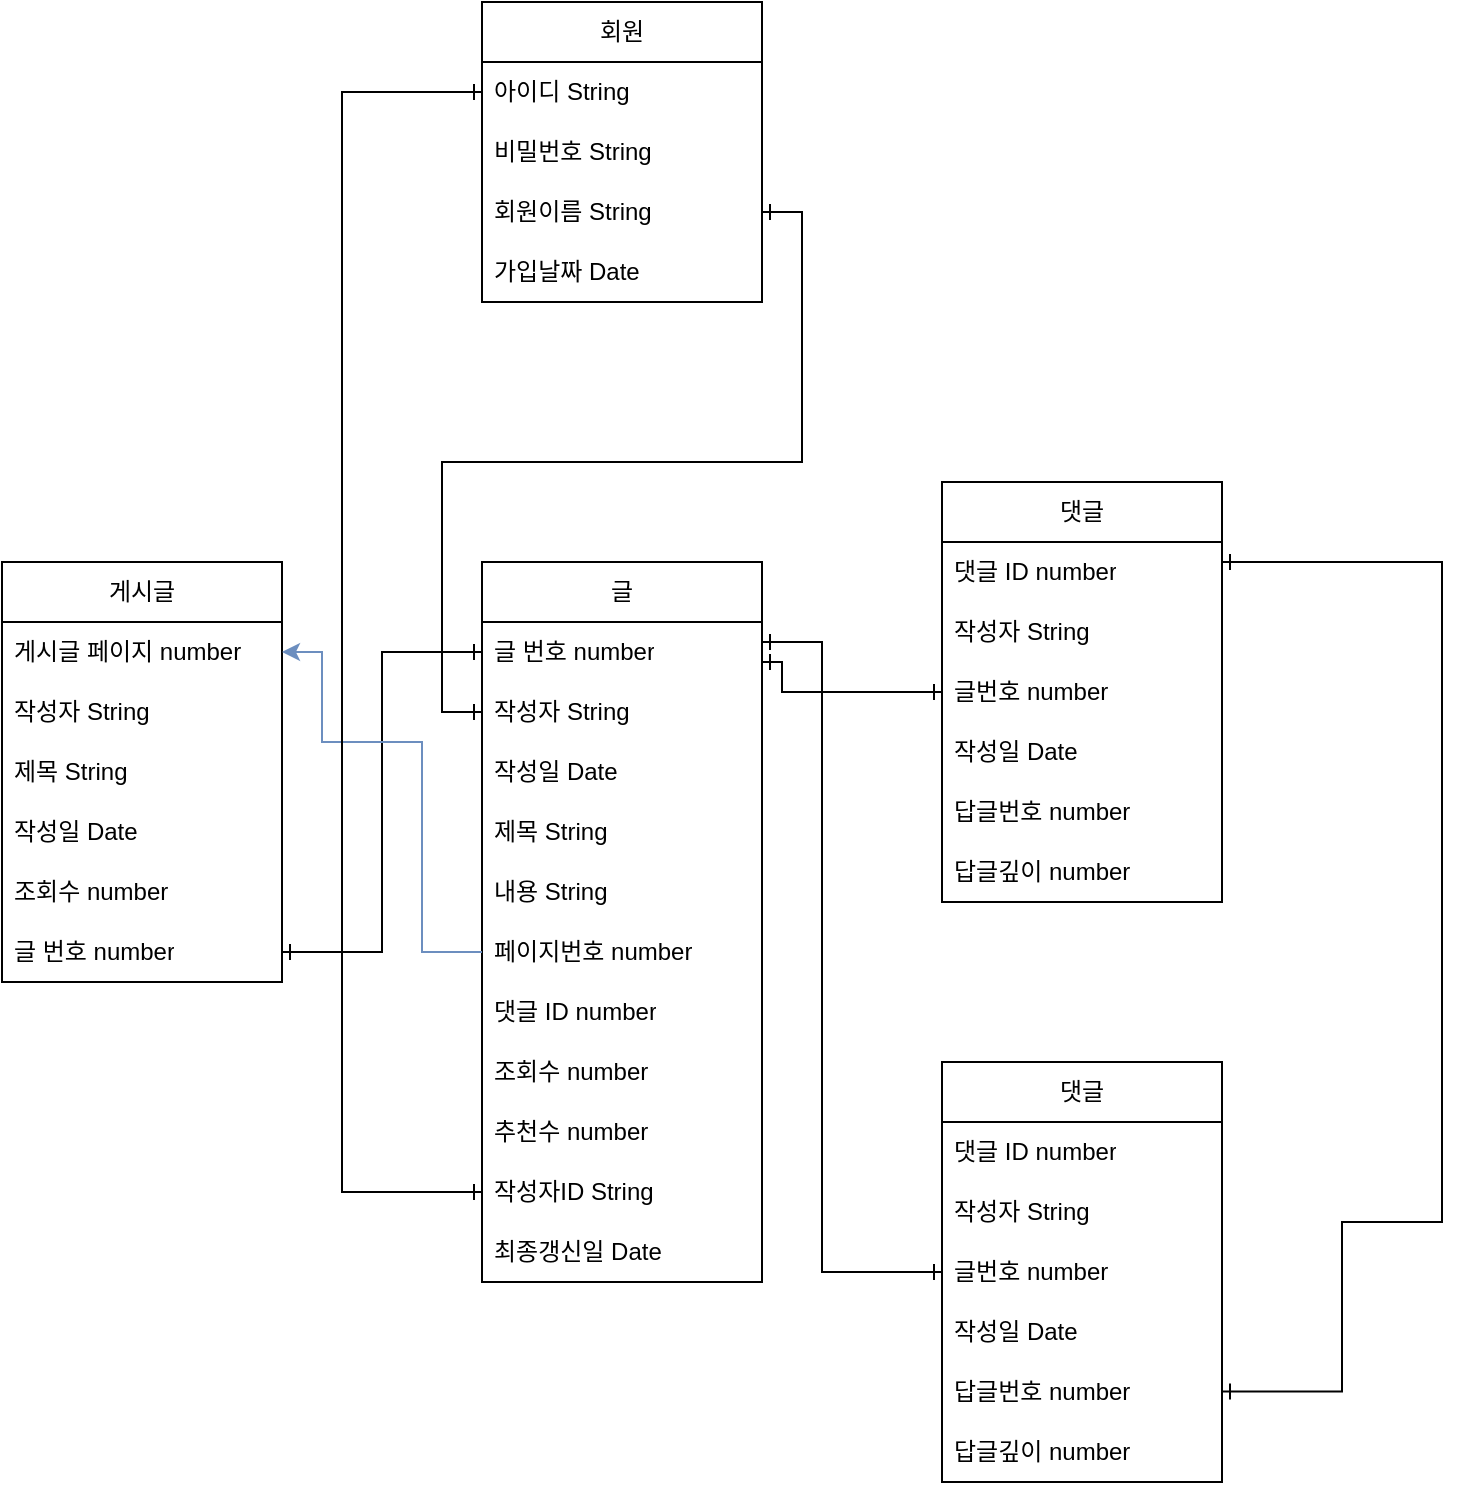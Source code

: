 <mxfile version="24.2.3" type="device">
  <diagram name="페이지-1" id="0HFiIIwhSOLDUuLGY91M">
    <mxGraphModel dx="664" dy="783" grid="1" gridSize="10" guides="1" tooltips="1" connect="1" arrows="1" fold="1" page="1" pageScale="1" pageWidth="827" pageHeight="1169" math="0" shadow="0">
      <root>
        <mxCell id="0" />
        <mxCell id="1" parent="0" />
        <mxCell id="iyC95nfvRD_eG_s-T14M-15" value="게시글" style="swimlane;fontStyle=0;childLayout=stackLayout;horizontal=1;startSize=30;horizontalStack=0;resizeParent=1;resizeParentMax=0;resizeLast=0;collapsible=1;marginBottom=0;whiteSpace=wrap;html=1;" parent="1" vertex="1">
          <mxGeometry x="10" y="340" width="140" height="210" as="geometry" />
        </mxCell>
        <mxCell id="iyC95nfvRD_eG_s-T14M-16" value="게시글 페이지 number" style="text;strokeColor=none;fillColor=none;align=left;verticalAlign=middle;spacingLeft=4;spacingRight=4;overflow=hidden;points=[[0,0.5],[1,0.5]];portConstraint=eastwest;rotatable=0;whiteSpace=wrap;html=1;" parent="iyC95nfvRD_eG_s-T14M-15" vertex="1">
          <mxGeometry y="30" width="140" height="30" as="geometry" />
        </mxCell>
        <mxCell id="iyC95nfvRD_eG_s-T14M-17" value="작성자 String" style="text;strokeColor=none;fillColor=none;align=left;verticalAlign=middle;spacingLeft=4;spacingRight=4;overflow=hidden;points=[[0,0.5],[1,0.5]];portConstraint=eastwest;rotatable=0;whiteSpace=wrap;html=1;" parent="iyC95nfvRD_eG_s-T14M-15" vertex="1">
          <mxGeometry y="60" width="140" height="30" as="geometry" />
        </mxCell>
        <mxCell id="iyC95nfvRD_eG_s-T14M-18" value="제목 String" style="text;strokeColor=none;fillColor=none;align=left;verticalAlign=middle;spacingLeft=4;spacingRight=4;overflow=hidden;points=[[0,0.5],[1,0.5]];portConstraint=eastwest;rotatable=0;whiteSpace=wrap;html=1;" parent="iyC95nfvRD_eG_s-T14M-15" vertex="1">
          <mxGeometry y="90" width="140" height="30" as="geometry" />
        </mxCell>
        <mxCell id="iyC95nfvRD_eG_s-T14M-32" value="작성일 Date" style="text;strokeColor=none;fillColor=none;align=left;verticalAlign=middle;spacingLeft=4;spacingRight=4;overflow=hidden;points=[[0,0.5],[1,0.5]];portConstraint=eastwest;rotatable=0;whiteSpace=wrap;html=1;" parent="iyC95nfvRD_eG_s-T14M-15" vertex="1">
          <mxGeometry y="120" width="140" height="30" as="geometry" />
        </mxCell>
        <mxCell id="iyC95nfvRD_eG_s-T14M-33" value="조회수 number" style="text;strokeColor=none;fillColor=none;align=left;verticalAlign=middle;spacingLeft=4;spacingRight=4;overflow=hidden;points=[[0,0.5],[1,0.5]];portConstraint=eastwest;rotatable=0;whiteSpace=wrap;html=1;" parent="iyC95nfvRD_eG_s-T14M-15" vertex="1">
          <mxGeometry y="150" width="140" height="30" as="geometry" />
        </mxCell>
        <mxCell id="iyC95nfvRD_eG_s-T14M-40" value="글 번호 number" style="text;strokeColor=none;fillColor=none;align=left;verticalAlign=middle;spacingLeft=4;spacingRight=4;overflow=hidden;points=[[0,0.5],[1,0.5]];portConstraint=eastwest;rotatable=0;whiteSpace=wrap;html=1;" parent="iyC95nfvRD_eG_s-T14M-15" vertex="1">
          <mxGeometry y="180" width="140" height="30" as="geometry" />
        </mxCell>
        <mxCell id="iyC95nfvRD_eG_s-T14M-20" value="댓글" style="swimlane;fontStyle=0;childLayout=stackLayout;horizontal=1;startSize=30;horizontalStack=0;resizeParent=1;resizeParentMax=0;resizeLast=0;collapsible=1;marginBottom=0;whiteSpace=wrap;html=1;" parent="1" vertex="1">
          <mxGeometry x="480" y="300" width="140" height="210" as="geometry" />
        </mxCell>
        <mxCell id="iyC95nfvRD_eG_s-T14M-21" value="댓글 ID number" style="text;strokeColor=none;fillColor=none;align=left;verticalAlign=middle;spacingLeft=4;spacingRight=4;overflow=hidden;points=[[0,0.5],[1,0.5]];portConstraint=eastwest;rotatable=0;whiteSpace=wrap;html=1;" parent="iyC95nfvRD_eG_s-T14M-20" vertex="1">
          <mxGeometry y="30" width="140" height="30" as="geometry" />
        </mxCell>
        <mxCell id="iyC95nfvRD_eG_s-T14M-22" value="작성자 String" style="text;strokeColor=none;fillColor=none;align=left;verticalAlign=middle;spacingLeft=4;spacingRight=4;overflow=hidden;points=[[0,0.5],[1,0.5]];portConstraint=eastwest;rotatable=0;whiteSpace=wrap;html=1;" parent="iyC95nfvRD_eG_s-T14M-20" vertex="1">
          <mxGeometry y="60" width="140" height="30" as="geometry" />
        </mxCell>
        <mxCell id="iyC95nfvRD_eG_s-T14M-23" value="글번호 number" style="text;strokeColor=none;fillColor=none;align=left;verticalAlign=middle;spacingLeft=4;spacingRight=4;overflow=hidden;points=[[0,0.5],[1,0.5]];portConstraint=eastwest;rotatable=0;whiteSpace=wrap;html=1;" parent="iyC95nfvRD_eG_s-T14M-20" vertex="1">
          <mxGeometry y="90" width="140" height="30" as="geometry" />
        </mxCell>
        <mxCell id="iyC95nfvRD_eG_s-T14M-43" value="작성일 Date" style="text;strokeColor=none;fillColor=none;align=left;verticalAlign=middle;spacingLeft=4;spacingRight=4;overflow=hidden;points=[[0,0.5],[1,0.5]];portConstraint=eastwest;rotatable=0;whiteSpace=wrap;html=1;" parent="iyC95nfvRD_eG_s-T14M-20" vertex="1">
          <mxGeometry y="120" width="140" height="30" as="geometry" />
        </mxCell>
        <mxCell id="iyC95nfvRD_eG_s-T14M-45" value="답글번호 number" style="text;strokeColor=none;fillColor=none;align=left;verticalAlign=middle;spacingLeft=4;spacingRight=4;overflow=hidden;points=[[0,0.5],[1,0.5]];portConstraint=eastwest;rotatable=0;whiteSpace=wrap;html=1;" parent="iyC95nfvRD_eG_s-T14M-20" vertex="1">
          <mxGeometry y="150" width="140" height="30" as="geometry" />
        </mxCell>
        <mxCell id="iyC95nfvRD_eG_s-T14M-47" value="답글깊이 number" style="text;strokeColor=none;fillColor=none;align=left;verticalAlign=middle;spacingLeft=4;spacingRight=4;overflow=hidden;points=[[0,0.5],[1,0.5]];portConstraint=eastwest;rotatable=0;whiteSpace=wrap;html=1;" parent="iyC95nfvRD_eG_s-T14M-20" vertex="1">
          <mxGeometry y="180" width="140" height="30" as="geometry" />
        </mxCell>
        <mxCell id="iyC95nfvRD_eG_s-T14M-24" value="글" style="swimlane;fontStyle=0;childLayout=stackLayout;horizontal=1;startSize=30;horizontalStack=0;resizeParent=1;resizeParentMax=0;resizeLast=0;collapsible=1;marginBottom=0;whiteSpace=wrap;html=1;" parent="1" vertex="1">
          <mxGeometry x="250" y="340" width="140" height="360" as="geometry" />
        </mxCell>
        <mxCell id="iyC95nfvRD_eG_s-T14M-25" value="글 번호 number" style="text;strokeColor=none;fillColor=none;align=left;verticalAlign=middle;spacingLeft=4;spacingRight=4;overflow=hidden;points=[[0,0.5],[1,0.5]];portConstraint=eastwest;rotatable=0;whiteSpace=wrap;html=1;" parent="iyC95nfvRD_eG_s-T14M-24" vertex="1">
          <mxGeometry y="30" width="140" height="30" as="geometry" />
        </mxCell>
        <mxCell id="iyC95nfvRD_eG_s-T14M-26" value="작성자 String" style="text;strokeColor=none;fillColor=none;align=left;verticalAlign=middle;spacingLeft=4;spacingRight=4;overflow=hidden;points=[[0,0.5],[1,0.5]];portConstraint=eastwest;rotatable=0;whiteSpace=wrap;html=1;" parent="iyC95nfvRD_eG_s-T14M-24" vertex="1">
          <mxGeometry y="60" width="140" height="30" as="geometry" />
        </mxCell>
        <mxCell id="iyC95nfvRD_eG_s-T14M-27" value="작성일 Date" style="text;strokeColor=none;fillColor=none;align=left;verticalAlign=middle;spacingLeft=4;spacingRight=4;overflow=hidden;points=[[0,0.5],[1,0.5]];portConstraint=eastwest;rotatable=0;whiteSpace=wrap;html=1;" parent="iyC95nfvRD_eG_s-T14M-24" vertex="1">
          <mxGeometry y="90" width="140" height="30" as="geometry" />
        </mxCell>
        <mxCell id="iyC95nfvRD_eG_s-T14M-38" value="제목 String" style="text;strokeColor=none;fillColor=none;align=left;verticalAlign=middle;spacingLeft=4;spacingRight=4;overflow=hidden;points=[[0,0.5],[1,0.5]];portConstraint=eastwest;rotatable=0;whiteSpace=wrap;html=1;" parent="iyC95nfvRD_eG_s-T14M-24" vertex="1">
          <mxGeometry y="120" width="140" height="30" as="geometry" />
        </mxCell>
        <mxCell id="iyC95nfvRD_eG_s-T14M-39" value="내용 String" style="text;strokeColor=none;fillColor=none;align=left;verticalAlign=middle;spacingLeft=4;spacingRight=4;overflow=hidden;points=[[0,0.5],[1,0.5]];portConstraint=eastwest;rotatable=0;whiteSpace=wrap;html=1;" parent="iyC95nfvRD_eG_s-T14M-24" vertex="1">
          <mxGeometry y="150" width="140" height="30" as="geometry" />
        </mxCell>
        <mxCell id="iyC95nfvRD_eG_s-T14M-41" value="페이지번호 number" style="text;strokeColor=none;fillColor=none;align=left;verticalAlign=middle;spacingLeft=4;spacingRight=4;overflow=hidden;points=[[0,0.5],[1,0.5]];portConstraint=eastwest;rotatable=0;whiteSpace=wrap;html=1;" parent="iyC95nfvRD_eG_s-T14M-24" vertex="1">
          <mxGeometry y="180" width="140" height="30" as="geometry" />
        </mxCell>
        <mxCell id="iyC95nfvRD_eG_s-T14M-42" value="댓글 ID number" style="text;strokeColor=none;fillColor=none;align=left;verticalAlign=middle;spacingLeft=4;spacingRight=4;overflow=hidden;points=[[0,0.5],[1,0.5]];portConstraint=eastwest;rotatable=0;whiteSpace=wrap;html=1;" parent="iyC95nfvRD_eG_s-T14M-24" vertex="1">
          <mxGeometry y="210" width="140" height="30" as="geometry" />
        </mxCell>
        <mxCell id="iyC95nfvRD_eG_s-T14M-59" value="조회수 number" style="text;strokeColor=none;fillColor=none;align=left;verticalAlign=middle;spacingLeft=4;spacingRight=4;overflow=hidden;points=[[0,0.5],[1,0.5]];portConstraint=eastwest;rotatable=0;whiteSpace=wrap;html=1;" parent="iyC95nfvRD_eG_s-T14M-24" vertex="1">
          <mxGeometry y="240" width="140" height="30" as="geometry" />
        </mxCell>
        <mxCell id="iyC95nfvRD_eG_s-T14M-65" value="추천수 number" style="text;strokeColor=none;fillColor=none;align=left;verticalAlign=middle;spacingLeft=4;spacingRight=4;overflow=hidden;points=[[0,0.5],[1,0.5]];portConstraint=eastwest;rotatable=0;whiteSpace=wrap;html=1;" parent="iyC95nfvRD_eG_s-T14M-24" vertex="1">
          <mxGeometry y="270" width="140" height="30" as="geometry" />
        </mxCell>
        <mxCell id="Bt4ojYNOaacOLdR6Ex1n-2" value="작성자ID String" style="text;strokeColor=none;fillColor=none;align=left;verticalAlign=middle;spacingLeft=4;spacingRight=4;overflow=hidden;points=[[0,0.5],[1,0.5]];portConstraint=eastwest;rotatable=0;whiteSpace=wrap;html=1;" vertex="1" parent="iyC95nfvRD_eG_s-T14M-24">
          <mxGeometry y="300" width="140" height="30" as="geometry" />
        </mxCell>
        <mxCell id="Bt4ojYNOaacOLdR6Ex1n-5" value="최종갱신일 Date" style="text;strokeColor=none;fillColor=none;align=left;verticalAlign=middle;spacingLeft=4;spacingRight=4;overflow=hidden;points=[[0,0.5],[1,0.5]];portConstraint=eastwest;rotatable=0;whiteSpace=wrap;html=1;" vertex="1" parent="iyC95nfvRD_eG_s-T14M-24">
          <mxGeometry y="330" width="140" height="30" as="geometry" />
        </mxCell>
        <mxCell id="iyC95nfvRD_eG_s-T14M-28" value="회원" style="swimlane;fontStyle=0;childLayout=stackLayout;horizontal=1;startSize=30;horizontalStack=0;resizeParent=1;resizeParentMax=0;resizeLast=0;collapsible=1;marginBottom=0;whiteSpace=wrap;html=1;" parent="1" vertex="1">
          <mxGeometry x="250" y="60" width="140" height="150" as="geometry" />
        </mxCell>
        <mxCell id="iyC95nfvRD_eG_s-T14M-30" value="아이디 String" style="text;strokeColor=none;fillColor=none;align=left;verticalAlign=middle;spacingLeft=4;spacingRight=4;overflow=hidden;points=[[0,0.5],[1,0.5]];portConstraint=eastwest;rotatable=0;whiteSpace=wrap;html=1;" parent="iyC95nfvRD_eG_s-T14M-28" vertex="1">
          <mxGeometry y="30" width="140" height="30" as="geometry" />
        </mxCell>
        <mxCell id="iyC95nfvRD_eG_s-T14M-31" value="비밀번호 String" style="text;strokeColor=none;fillColor=none;align=left;verticalAlign=middle;spacingLeft=4;spacingRight=4;overflow=hidden;points=[[0,0.5],[1,0.5]];portConstraint=eastwest;rotatable=0;whiteSpace=wrap;html=1;" parent="iyC95nfvRD_eG_s-T14M-28" vertex="1">
          <mxGeometry y="60" width="140" height="30" as="geometry" />
        </mxCell>
        <mxCell id="iyC95nfvRD_eG_s-T14M-62" value="회원이름 String" style="text;strokeColor=none;fillColor=none;align=left;verticalAlign=middle;spacingLeft=4;spacingRight=4;overflow=hidden;points=[[0,0.5],[1,0.5]];portConstraint=eastwest;rotatable=0;whiteSpace=wrap;html=1;" parent="iyC95nfvRD_eG_s-T14M-28" vertex="1">
          <mxGeometry y="90" width="140" height="30" as="geometry" />
        </mxCell>
        <mxCell id="iyC95nfvRD_eG_s-T14M-66" value="가입날짜 Date" style="text;strokeColor=none;fillColor=none;align=left;verticalAlign=middle;spacingLeft=4;spacingRight=4;overflow=hidden;points=[[0,0.5],[1,0.5]];portConstraint=eastwest;rotatable=0;whiteSpace=wrap;html=1;" parent="iyC95nfvRD_eG_s-T14M-28" vertex="1">
          <mxGeometry y="120" width="140" height="30" as="geometry" />
        </mxCell>
        <mxCell id="iyC95nfvRD_eG_s-T14M-51" value="댓글" style="swimlane;fontStyle=0;childLayout=stackLayout;horizontal=1;startSize=30;horizontalStack=0;resizeParent=1;resizeParentMax=0;resizeLast=0;collapsible=1;marginBottom=0;whiteSpace=wrap;html=1;" parent="1" vertex="1">
          <mxGeometry x="480" y="590" width="140" height="210" as="geometry" />
        </mxCell>
        <mxCell id="iyC95nfvRD_eG_s-T14M-52" value="댓글 ID number" style="text;strokeColor=none;fillColor=none;align=left;verticalAlign=middle;spacingLeft=4;spacingRight=4;overflow=hidden;points=[[0,0.5],[1,0.5]];portConstraint=eastwest;rotatable=0;whiteSpace=wrap;html=1;" parent="iyC95nfvRD_eG_s-T14M-51" vertex="1">
          <mxGeometry y="30" width="140" height="30" as="geometry" />
        </mxCell>
        <mxCell id="iyC95nfvRD_eG_s-T14M-53" value="작성자 String" style="text;strokeColor=none;fillColor=none;align=left;verticalAlign=middle;spacingLeft=4;spacingRight=4;overflow=hidden;points=[[0,0.5],[1,0.5]];portConstraint=eastwest;rotatable=0;whiteSpace=wrap;html=1;" parent="iyC95nfvRD_eG_s-T14M-51" vertex="1">
          <mxGeometry y="60" width="140" height="30" as="geometry" />
        </mxCell>
        <mxCell id="iyC95nfvRD_eG_s-T14M-54" value="글번호 number" style="text;strokeColor=none;fillColor=none;align=left;verticalAlign=middle;spacingLeft=4;spacingRight=4;overflow=hidden;points=[[0,0.5],[1,0.5]];portConstraint=eastwest;rotatable=0;whiteSpace=wrap;html=1;" parent="iyC95nfvRD_eG_s-T14M-51" vertex="1">
          <mxGeometry y="90" width="140" height="30" as="geometry" />
        </mxCell>
        <mxCell id="iyC95nfvRD_eG_s-T14M-55" value="작성일 Date" style="text;strokeColor=none;fillColor=none;align=left;verticalAlign=middle;spacingLeft=4;spacingRight=4;overflow=hidden;points=[[0,0.5],[1,0.5]];portConstraint=eastwest;rotatable=0;whiteSpace=wrap;html=1;" parent="iyC95nfvRD_eG_s-T14M-51" vertex="1">
          <mxGeometry y="120" width="140" height="30" as="geometry" />
        </mxCell>
        <mxCell id="iyC95nfvRD_eG_s-T14M-56" value="답글번호 number" style="text;strokeColor=none;fillColor=none;align=left;verticalAlign=middle;spacingLeft=4;spacingRight=4;overflow=hidden;points=[[0,0.5],[1,0.5]];portConstraint=eastwest;rotatable=0;whiteSpace=wrap;html=1;" parent="iyC95nfvRD_eG_s-T14M-51" vertex="1">
          <mxGeometry y="150" width="140" height="30" as="geometry" />
        </mxCell>
        <mxCell id="iyC95nfvRD_eG_s-T14M-57" value="답글깊이 number" style="text;strokeColor=none;fillColor=none;align=left;verticalAlign=middle;spacingLeft=4;spacingRight=4;overflow=hidden;points=[[0,0.5],[1,0.5]];portConstraint=eastwest;rotatable=0;whiteSpace=wrap;html=1;" parent="iyC95nfvRD_eG_s-T14M-51" vertex="1">
          <mxGeometry y="180" width="140" height="30" as="geometry" />
        </mxCell>
        <mxCell id="iyC95nfvRD_eG_s-T14M-67" style="edgeStyle=orthogonalEdgeStyle;rounded=0;orthogonalLoop=1;jettySize=auto;html=1;exitX=1;exitY=0.5;exitDx=0;exitDy=0;entryX=0;entryY=0.5;entryDx=0;entryDy=0;startArrow=ERone;startFill=0;endArrow=ERone;endFill=0;" parent="1" source="iyC95nfvRD_eG_s-T14M-40" target="iyC95nfvRD_eG_s-T14M-25" edge="1">
          <mxGeometry relative="1" as="geometry" />
        </mxCell>
        <mxCell id="iyC95nfvRD_eG_s-T14M-68" style="edgeStyle=orthogonalEdgeStyle;rounded=0;orthogonalLoop=1;jettySize=auto;html=1;fillColor=#dae8fc;strokeColor=#6c8ebf;" parent="1" source="iyC95nfvRD_eG_s-T14M-41" target="iyC95nfvRD_eG_s-T14M-16" edge="1">
          <mxGeometry relative="1" as="geometry">
            <Array as="points">
              <mxPoint x="220" y="535" />
              <mxPoint x="220" y="430" />
              <mxPoint x="170" y="430" />
              <mxPoint x="170" y="385" />
            </Array>
          </mxGeometry>
        </mxCell>
        <mxCell id="iyC95nfvRD_eG_s-T14M-69" style="edgeStyle=orthogonalEdgeStyle;rounded=0;orthogonalLoop=1;jettySize=auto;html=1;entryX=1;entryY=0.667;entryDx=0;entryDy=0;entryPerimeter=0;fillColor=#dae8fc;strokeColor=#000000;endArrow=ERone;endFill=0;startArrow=ERone;startFill=0;" parent="1" source="iyC95nfvRD_eG_s-T14M-23" target="iyC95nfvRD_eG_s-T14M-25" edge="1">
          <mxGeometry relative="1" as="geometry">
            <Array as="points">
              <mxPoint x="400" y="405" />
              <mxPoint x="400" y="390" />
            </Array>
          </mxGeometry>
        </mxCell>
        <mxCell id="iyC95nfvRD_eG_s-T14M-70" style="edgeStyle=orthogonalEdgeStyle;rounded=0;orthogonalLoop=1;jettySize=auto;html=1;fillColor=#dae8fc;strokeColor=#000000;startArrow=ERone;startFill=0;endArrow=ERone;endFill=0;" parent="1" source="iyC95nfvRD_eG_s-T14M-54" target="iyC95nfvRD_eG_s-T14M-25" edge="1">
          <mxGeometry relative="1" as="geometry">
            <Array as="points">
              <mxPoint x="420" y="695" />
              <mxPoint x="420" y="380" />
            </Array>
          </mxGeometry>
        </mxCell>
        <mxCell id="iyC95nfvRD_eG_s-T14M-71" style="edgeStyle=orthogonalEdgeStyle;rounded=0;orthogonalLoop=1;jettySize=auto;html=1;fillColor=#dae8fc;strokeColor=#000000;startArrow=ERone;startFill=0;endArrow=ERone;endFill=0;" parent="1" target="iyC95nfvRD_eG_s-T14M-21" edge="1">
          <mxGeometry relative="1" as="geometry">
            <mxPoint x="620" y="754.7" as="sourcePoint" />
            <mxPoint x="620.56" y="590.04" as="targetPoint" />
            <Array as="points">
              <mxPoint x="680" y="755" />
              <mxPoint x="680" y="670" />
              <mxPoint x="730" y="670" />
              <mxPoint x="730" y="340" />
            </Array>
          </mxGeometry>
        </mxCell>
        <mxCell id="iyC95nfvRD_eG_s-T14M-72" style="edgeStyle=orthogonalEdgeStyle;rounded=0;orthogonalLoop=1;jettySize=auto;html=1;startArrow=ERone;startFill=0;endArrow=ERone;endFill=0;fillColor=#dae8fc;strokeColor=#000000;" parent="1" source="iyC95nfvRD_eG_s-T14M-26" target="iyC95nfvRD_eG_s-T14M-62" edge="1">
          <mxGeometry relative="1" as="geometry" />
        </mxCell>
        <mxCell id="Bt4ojYNOaacOLdR6Ex1n-4" style="edgeStyle=orthogonalEdgeStyle;rounded=0;orthogonalLoop=1;jettySize=auto;html=1;entryX=0;entryY=0.5;entryDx=0;entryDy=0;exitX=0;exitY=0.5;exitDx=0;exitDy=0;fillColor=#dae8fc;strokeColor=#000000;endArrow=ERone;endFill=0;startArrow=ERone;startFill=0;" edge="1" parent="1" source="Bt4ojYNOaacOLdR6Ex1n-2" target="iyC95nfvRD_eG_s-T14M-30">
          <mxGeometry relative="1" as="geometry">
            <mxPoint x="220" y="105" as="targetPoint" />
            <mxPoint x="220" y="655" as="sourcePoint" />
            <Array as="points">
              <mxPoint x="180" y="655" />
              <mxPoint x="180" y="105" />
            </Array>
          </mxGeometry>
        </mxCell>
      </root>
    </mxGraphModel>
  </diagram>
</mxfile>
